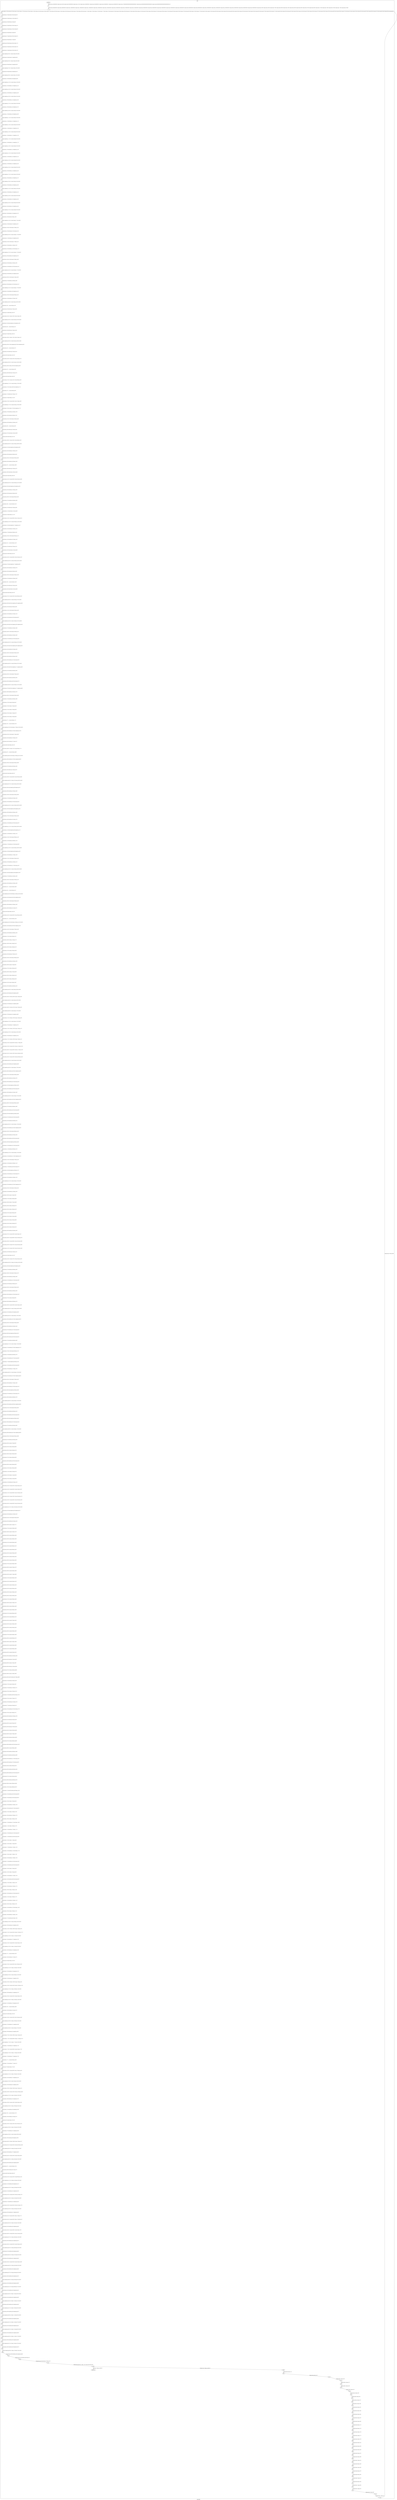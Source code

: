 digraph G {
label="Btor2XCFA";
subgraph cluster_0 {
label="main";
main_init[];
l1[];
l3[];
l4[];
l5[];
l6[];
l7[];
l8[];
l9[];
l10[];
l11[];
l12[];
l13[];
l14[];
l15[];
l16[];
l17[];
l18[];
l19[];
l20[];
l21[];
l22[];
l23[];
l24[];
l25[];
l26[];
l27[];
l28[];
l29[];
l30[];
l31[];
l32[];
l33[];
l34[];
l35[];
l36[];
l37[];
l38[];
l39[];
l40[];
l41[];
l42[];
l43[];
l44[];
l45[];
l46[];
l47[];
l48[];
l49[];
l50[];
l51[];
l52[];
l53[];
l54[];
l55[];
l56[];
l57[];
l58[];
l59[];
l60[];
l61[];
l62[];
l63[];
l64[];
l65[];
l66[];
l67[];
l68[];
l69[];
l70[];
l71[];
l72[];
l73[];
l74[];
l75[];
l76[];
l77[];
l78[];
l79[];
l80[];
l81[];
l82[];
l83[];
l84[];
l85[];
l86[];
l87[];
l88[];
l89[];
l90[];
l91[];
l92[];
l93[];
l94[];
l95[];
l96[];
l97[];
l98[];
l99[];
l100[];
l101[];
l102[];
l103[];
l104[];
l105[];
l106[];
l107[];
l108[];
l109[];
l110[];
l111[];
l112[];
l113[];
l114[];
l115[];
l116[];
l117[];
l118[];
l119[];
l120[];
l121[];
l122[];
l123[];
l124[];
l125[];
l126[];
l127[];
l128[];
l129[];
l130[];
l131[];
l132[];
l133[];
l134[];
l135[];
l136[];
l137[];
l138[];
l139[];
l140[];
l141[];
l142[];
l143[];
l144[];
l145[];
l146[];
l147[];
l148[];
l149[];
l150[];
l151[];
l152[];
l153[];
l154[];
l155[];
l156[];
l157[];
l158[];
l159[];
l160[];
l161[];
l162[];
l163[];
l164[];
l165[];
l166[];
l167[];
l168[];
l169[];
l170[];
l171[];
l172[];
l173[];
l174[];
l175[];
l176[];
l177[];
l178[];
l179[];
l180[];
l181[];
l182[];
l183[];
l184[];
l185[];
l186[];
l187[];
l188[];
l189[];
l190[];
l191[];
l192[];
l193[];
l194[];
l195[];
l196[];
l197[];
l198[];
l199[];
l200[];
l201[];
l202[];
l203[];
l204[];
l205[];
l206[];
l207[];
l208[];
l209[];
l210[];
l211[];
l212[];
l213[];
l214[];
l215[];
l216[];
l217[];
l218[];
l219[];
l220[];
l221[];
l222[];
l223[];
l224[];
l225[];
l226[];
l227[];
l228[];
l229[];
l230[];
l231[];
l232[];
l233[];
l234[];
l235[];
l236[];
l237[];
l238[];
l239[];
l240[];
l241[];
l242[];
l243[];
l244[];
l245[];
l246[];
l247[];
l248[];
l249[];
l250[];
l251[];
l252[];
l253[];
l254[];
l255[];
l256[];
l257[];
l258[];
l259[];
l260[];
l261[];
l262[];
l263[];
l264[];
l265[];
l266[];
l267[];
l268[];
l269[];
l270[];
l271[];
l272[];
l273[];
l274[];
l275[];
l276[];
l277[];
l278[];
l279[];
l280[];
l281[];
l282[];
l283[];
l284[];
l285[];
l286[];
l287[];
l288[];
l289[];
l290[];
l291[];
l292[];
l293[];
l294[];
l295[];
l296[];
l297[];
l298[];
l299[];
l300[];
l301[];
l302[];
l303[];
l304[];
l305[];
l306[];
l307[];
l308[];
l309[];
l310[];
l311[];
l312[];
l313[];
l314[];
l315[];
l316[];
l317[];
l318[];
l319[];
l320[];
l321[];
l322[];
l323[];
l324[];
l325[];
l326[];
l327[];
l328[];
l329[];
l330[];
l331[];
l332[];
l333[];
l334[];
l335[];
l336[];
l337[];
l338[];
l339[];
l340[];
l341[];
l342[];
l343[];
l344[];
l345[];
l346[];
l347[];
l348[];
l349[];
l350[];
l351[];
l352[];
l353[];
l354[];
l355[];
l356[];
l357[];
l358[];
l359[];
l360[];
l361[];
l362[];
l363[];
l364[];
l365[];
l366[];
l367[];
l368[];
l369[];
l370[];
l371[];
l372[];
l373[];
l374[];
l375[];
l376[];
l377[];
l378[];
l379[];
l380[];
l381[];
l382[];
l383[];
l384[];
l385[];
l386[];
l387[];
l388[];
l389[];
l390[];
l391[];
l392[];
l393[];
l394[];
l395[];
l396[];
l397[];
l398[];
l399[];
l400[];
l401[];
l402[];
l403[];
l404[];
l405[];
l406[];
l407[];
l408[];
l409[];
l410[];
l411[];
l412[];
l413[];
l414[];
l415[];
l416[];
l417[];
l418[];
l419[];
l420[];
l421[];
l422[];
l423[];
l424[];
l425[];
l426[];
l427[];
l428[];
l429[];
l430[];
l431[];
l432[];
l433[];
l434[];
l435[];
l436[];
l437[];
l438[];
l439[];
l440[];
l441[];
l442[];
l443[];
l444[];
l445[];
l446[];
l447[];
l448[];
l449[];
l450[];
l451[];
l452[];
l453[];
l454[];
l455[];
l456[];
l457[];
l458[];
l459[];
l460[];
l461[];
l462[];
l463[];
l464[];
l465[];
l466[];
l467[];
l468[];
l469[];
l470[];
l471[];
l472[];
l473[];
l474[];
l475[];
l476[];
l477[];
l478[];
l479[];
l480[];
l481[];
l482[];
l483[];
l484[];
l485[];
l486[];
l487[];
l488[];
l489[];
l490[];
l491[];
l492[];
l493[];
l494[];
l495[];
l496[];
l497[];
l498[];
l499[];
l500[];
l501[];
l502[];
l503[];
l504[];
l505[];
l506[];
l507[];
l508[];
l509[];
l510[];
l511[];
l512[];
l513[];
l514[];
l515[];
l516[];
l517[];
l518[];
l519[];
l520[];
l521[];
l522[];
l523[];
l524[];
l525[];
l526[];
l527[];
l528[];
l529[];
l530[];
l531[];
l532[];
l533[];
l534[];
l535[];
l536[];
l537[];
l538[];
l539[];
l540[];
l541[];
l542[];
l543[];
l544[];
l545[];
l546[];
l547[];
l548[];
l549[];
l550[];
l551[];
l552[];
l553[];
l554[];
l555[];
l556[];
l557[];
l558[];
l559[];
l560[];
l561[];
l562[];
l563[];
l564[];
l565[];
l566[];
l567[];
l568[];
l569[];
l570[];
l571[];
l572[];
l573[];
l574[];
l575[];
l576[];
l577[];
l578[];
l579[];
l580[];
l581[];
l582[];
l583[];
l584[];
l585[];
l586[];
l587[];
l588[];
l589[];
l590[];
l591[];
l592[];
l593[];
l594[];
l595[];
l596[];
l597[];
l598[];
l599[];
l600[];
l601[];
l602[];
l603[];
l604[];
l605[];
l606[];
l607[];
l608[];
l609[];
l610[];
l611[];
l612[];
l613[];
l614[];
l615[];
l616[];
l617[];
l618[];
l619[];
l620[];
l621[];
l622[];
l623[];
l624[];
l625[];
l626[];
l627[];
l628[];
l629[];
l630[];
l631[];
l632[];
l633[];
l634[];
l635[];
l636[];
l637[];
l638[];
l639[];
l640[];
l641[];
l642[];
l643[];
l644[];
l645[];
l646[];
l647[];
l648[];
l649[];
l650[];
l651[];
l652[];
l653[];
l654[];
l655[];
l656[];
l657[];
l658[];
l659[];
l660[];
l661[];
l662[];
l663[];
l664[];
l665[];
l666[];
l667[];
l668[];
main_error[];
l669[];
l670[];
l671[];
l672[];
l673[];
l674[];
l675[];
l676[];
l677[];
l678[];
l679[];
l680[];
l681[];
l682[];
l683[];
l684[];
l685[];
l686[];
l687[];
l688[];
l689[];
l690[];
l691[];
l692[];
l693[];
l694[];
l695[];
l696[];
l697[];
l698[];
l699[];
l700[];
l701[];
l702[];
l703[];
l704[];
l705[];
main_init -> l1 [label="[(assign const_5 #b00000000),(assign const_52 #b0),(assign const_92 #b00000000),(assign const_211 #b1),(assign const_219 #b00000001),(assign const_226 #b00000010),(assign const_233 #b00000011),(assign const_240 #b00000100),(assign const_247 #b00000000000000000000000000000001),(assign const_248 #b000000000000000000000000),(assign const_286 #b00000000000000000000000000000101)] "];
l3 -> l4 [label="[(havoc input_141),(havoc input_143),(havoc input_145),(havoc input_147),(havoc input_149),(havoc input_151),(havoc input_153),(havoc input_155),(havoc input_157),(havoc input_159),(havoc input_161),(havoc input_163),(havoc input_165),(havoc input_167),(havoc input_169),(havoc input_171),(havoc input_173),(havoc input_175),(havoc input_177),(havoc input_179),(havoc input_181),(havoc input_183),(havoc input_185),(havoc input_187),(havoc input_189),(havoc input_191),(havoc input_193),(havoc input_195),(havoc input_197),(havoc input_199),(havoc input_201),(havoc input_203),(havoc input_205),(havoc input_207),(havoc input_209),(havoc input_213),(havoc input_217),(havoc input_224),(havoc input_231),(havoc input_238),(havoc input_245),(havoc input_283),(havoc input_296),(havoc input_308),(havoc input_320),(havoc input_332),(havoc input_343),(havoc input_350),(havoc input_357),(havoc input_364),(havoc input_371),(havoc input_383),(havoc input_392),(havoc input_402),(havoc input_409),(havoc input_416),(havoc input_423),(havoc input_430),(havoc input_437),(havoc input_446),(havoc input_455),(havoc input_489),(havoc input_498),(havoc input_507),(havoc input_516),(havoc input_525),(havoc input_550),(havoc input_555),(havoc input_566),(havoc input_575),(havoc input_584),(havoc input_593),(havoc input_602)] "];
l4 -> l5 [label="[(assign binary_81 (bvand state_53 (bvnot state_55)))] "];
l5 -> l6 [label="[(assign binary_82 (bvand binary_81 (bvnot state_57)))] "];
l6 -> l7 [label="[(assign binary_83 (bvand binary_82 state_59))] "];
l7 -> l8 [label="[(assign binary_84 (bvand binary_83 (bvnot state_61)))] "];
l8 -> l9 [label="[(assign binary_85 (bvand binary_84 (bvnot state_63)))] "];
l9 -> l10 [label="[(assign binary_86 (bvand binary_85 state_65))] "];
l10 -> l11 [label="[(assign binary_87 (bvand binary_86 (bvnot state_67)))] "];
l11 -> l12 [label="[(assign binary_88 (bvand binary_87 state_69))] "];
l12 -> l13 [label="[(assign binary_89 (bvand binary_88 (bvnot state_71)))] "];
l13 -> l14 [label="[(assign binary_90 (bvand binary_89 (bvnot state_73)))] "];
l14 -> l15 [label="[(assign binary_91 (bvand binary_90 (bvnot state_75)))] "];
l15 -> l16 [label="[(assign comparison_93 (ite (= const_92 state_6) #b1 #b0))] "];
l16 -> l17 [label="[(assign binary_94 (bvand binary_91 comparison_93))] "];
l17 -> l18 [label="[(assign comparison_95 (ite (= const_92 state_8) #b1 #b0))] "];
l18 -> l19 [label="[(assign binary_96 (bvand binary_94 comparison_95))] "];
l19 -> l20 [label="[(assign comparison_97 (ite (= const_92 state_10) #b1 #b0))] "];
l20 -> l21 [label="[(assign binary_98 (bvand binary_96 comparison_97))] "];
l21 -> l22 [label="[(assign comparison_99 (ite (= const_92 state_12) #b1 #b0))] "];
l22 -> l23 [label="[(assign binary_100 (bvand binary_98 comparison_99))] "];
l23 -> l24 [label="[(assign comparison_101 (ite (= const_92 state_14) #b1 #b0))] "];
l24 -> l25 [label="[(assign binary_102 (bvand binary_100 comparison_101))] "];
l25 -> l26 [label="[(assign comparison_103 (ite (= const_92 state_16) #b1 #b0))] "];
l26 -> l27 [label="[(assign binary_104 (bvand binary_102 comparison_103))] "];
l27 -> l28 [label="[(assign comparison_105 (ite (= const_92 state_18) #b1 #b0))] "];
l28 -> l29 [label="[(assign binary_106 (bvand binary_104 comparison_105))] "];
l29 -> l30 [label="[(assign comparison_107 (ite (= const_92 state_20) #b1 #b0))] "];
l30 -> l31 [label="[(assign binary_108 (bvand binary_106 comparison_107))] "];
l31 -> l32 [label="[(assign comparison_109 (ite (= const_92 state_22) #b1 #b0))] "];
l32 -> l33 [label="[(assign binary_110 (bvand binary_108 comparison_109))] "];
l33 -> l34 [label="[(assign comparison_111 (ite (= const_92 state_24) #b1 #b0))] "];
l34 -> l35 [label="[(assign binary_112 (bvand binary_110 comparison_111))] "];
l35 -> l36 [label="[(assign comparison_113 (ite (= const_92 state_26) #b1 #b0))] "];
l36 -> l37 [label="[(assign binary_114 (bvand binary_112 comparison_113))] "];
l37 -> l38 [label="[(assign comparison_115 (ite (= const_92 state_28) #b1 #b0))] "];
l38 -> l39 [label="[(assign binary_116 (bvand binary_114 comparison_115))] "];
l39 -> l40 [label="[(assign comparison_117 (ite (= const_92 state_30) #b1 #b0))] "];
l40 -> l41 [label="[(assign binary_118 (bvand binary_116 comparison_117))] "];
l41 -> l42 [label="[(assign comparison_119 (ite (= const_92 state_32) #b1 #b0))] "];
l42 -> l43 [label="[(assign binary_120 (bvand binary_118 comparison_119))] "];
l43 -> l44 [label="[(assign comparison_121 (ite (= const_92 state_34) #b1 #b0))] "];
l44 -> l45 [label="[(assign binary_122 (bvand binary_120 comparison_121))] "];
l45 -> l46 [label="[(assign comparison_123 (ite (= const_92 state_36) #b1 #b0))] "];
l46 -> l47 [label="[(assign binary_124 (bvand binary_122 comparison_123))] "];
l47 -> l48 [label="[(assign comparison_125 (ite (= const_92 state_38) #b1 #b0))] "];
l48 -> l49 [label="[(assign binary_126 (bvand binary_124 comparison_125))] "];
l49 -> l50 [label="[(assign comparison_127 (ite (= const_92 state_40) #b1 #b0))] "];
l50 -> l51 [label="[(assign binary_128 (bvand binary_126 comparison_127))] "];
l51 -> l52 [label="[(assign comparison_129 (ite (= const_92 state_42) #b1 #b0))] "];
l52 -> l53 [label="[(assign binary_130 (bvand binary_128 comparison_129))] "];
l53 -> l54 [label="[(assign comparison_131 (ite (= const_92 state_44) #b1 #b0))] "];
l54 -> l55 [label="[(assign binary_132 (bvand binary_130 comparison_131))] "];
l55 -> l56 [label="[(assign comparison_133 (ite (= const_92 state_46) #b1 #b0))] "];
l56 -> l57 [label="[(assign binary_134 (bvand binary_132 comparison_133))] "];
l57 -> l58 [label="[(assign comparison_135 (ite (= const_92 state_48) #b1 #b0))] "];
l58 -> l59 [label="[(assign binary_136 (bvand binary_134 comparison_135))] "];
l59 -> l60 [label="[(assign comparison_137 (ite (= const_92 state_50) #b1 #b0))] "];
l60 -> l61 [label="[(assign binary_138 (bvand binary_136 comparison_137))] "];
l61 -> l62 [label="[(assign binary_139 (bvand state_79 binary_138))] "];
l62 -> l63 [label="[(assign comparison_214 (ite (= const_92 input_177) #b1 #b0))] "];
l63 -> l64 [label="[(assign binary_215 (bvand input_201 comparison_214))] "];
l64 -> l65 [label="[(assign binary_216 (bvor (bvnot input_213) binary_215))] "];
l65 -> l66 [label="[(assign binary_218 (bvand input_201 (bvnot input_213)))] "];
l66 -> l67 [label="[(assign comparison_220 (ite (= const_219 input_177) #b1 #b0))] "];
l67 -> l68 [label="[(assign binary_221 (bvand binary_218 comparison_220))] "];
l68 -> l69 [label="[(assign binary_222 (bvor (bvnot input_217) binary_221))] "];
l69 -> l70 [label="[(assign binary_223 (bvand binary_216 binary_222))] "];
l70 -> l71 [label="[(assign binary_225 (bvand binary_218 (bvnot input_217)))] "];
l71 -> l72 [label="[(assign comparison_227 (ite (= const_226 input_177) #b1 #b0))] "];
l72 -> l73 [label="[(assign binary_228 (bvand binary_225 comparison_227))] "];
l73 -> l74 [label="[(assign binary_229 (bvor (bvnot input_224) binary_228))] "];
l74 -> l75 [label="[(assign binary_230 (bvand binary_223 binary_229))] "];
l75 -> l76 [label="[(assign binary_232 (bvand binary_225 (bvnot input_224)))] "];
l76 -> l77 [label="[(assign comparison_234 (ite (= const_233 input_177) #b1 #b0))] "];
l77 -> l78 [label="[(assign binary_235 (bvand binary_232 comparison_234))] "];
l78 -> l79 [label="[(assign binary_236 (bvor (bvnot input_231) binary_235))] "];
l79 -> l80 [label="[(assign binary_237 (bvand binary_230 binary_236))] "];
l80 -> l81 [label="[(assign binary_239 (bvand binary_232 (bvnot input_231)))] "];
l81 -> l82 [label="[(assign comparison_241 (ite (= const_240 input_177) #b1 #b0))] "];
l82 -> l83 [label="[(assign binary_242 (bvand binary_239 comparison_241))] "];
l83 -> l84 [label="[(assign binary_243 (bvor (bvnot input_238) binary_242))] "];
l84 -> l85 [label="[(assign binary_244 (bvand binary_237 binary_243))] "];
l85 -> l86 [label="[(assign comparison_246 (ite (= const_92 input_183) #b1 #b0))] "];
l86 -> l87 [label="[(assign binary_249 (++ const_248 input_145))] "];
l87 -> l88 [label="[(assign binary_250 (bvadd const_247 binary_249))] "];
l88 -> l89 [label="[(assign slice_251 (extract binary_250 0 8))] "];
l89 -> l90 [label="[(assign ternary_252 (ite (= input_213 #b1) slice_251 input_145))] "];
l90 -> l91 [label="[(assign comparison_253 (ite (= const_92 ternary_252) #b1 #b0))] "];
l91 -> l92 [label="[(assign binary_254 (bvand comparison_246 comparison_253))] "];
l92 -> l93 [label="[(assign binary_255 (++ const_248 input_151))] "];
l93 -> l94 [label="[(assign binary_256 (bvadd const_247 binary_255))] "];
l94 -> l95 [label="[(assign slice_257 (extract binary_256 0 8))] "];
l95 -> l96 [label="[(assign ternary_258 (ite (= input_217 #b1) slice_257 input_151))] "];
l96 -> l97 [label="[(assign comparison_259 (ite (= const_92 ternary_258) #b1 #b0))] "];
l97 -> l98 [label="[(assign binary_260 (bvor (bvnot comparison_253) (bvnot comparison_259)))] "];
l98 -> l99 [label="[(assign binary_261 (++ const_248 input_157))] "];
l99 -> l100 [label="[(assign binary_262 (bvadd const_247 binary_261))] "];
l100 -> l101 [label="[(assign slice_263 (extract binary_262 0 8))] "];
l101 -> l102 [label="[(assign ternary_264 (ite (= input_224 #b1) slice_263 input_157))] "];
l102 -> l103 [label="[(assign comparison_265 (ite (= const_92 ternary_264) #b1 #b0))] "];
l103 -> l104 [label="[(assign binary_266 (bvor binary_260 (bvnot comparison_265)))] "];
l104 -> l105 [label="[(assign binary_267 (++ const_248 input_163))] "];
l105 -> l106 [label="[(assign binary_268 (bvadd const_247 binary_267))] "];
l106 -> l107 [label="[(assign slice_269 (extract binary_268 0 8))] "];
l107 -> l108 [label="[(assign ternary_270 (ite (= input_231 #b1) slice_269 input_163))] "];
l108 -> l109 [label="[(assign comparison_271 (ite (= const_92 ternary_270) #b1 #b0))] "];
l109 -> l110 [label="[(assign binary_272 (bvor binary_266 (bvnot comparison_271)))] "];
l110 -> l111 [label="[(assign binary_273 (++ const_248 input_169))] "];
l111 -> l112 [label="[(assign binary_274 (bvadd const_247 binary_273))] "];
l112 -> l113 [label="[(assign slice_275 (extract binary_274 0 8))] "];
l113 -> l114 [label="[(assign ternary_276 (ite (= input_238 #b1) slice_275 input_169))] "];
l114 -> l115 [label="[(assign comparison_277 (ite (= const_92 ternary_276) #b1 #b0))] "];
l115 -> l116 [label="[(assign binary_278 (bvor binary_272 (bvnot comparison_277)))] "];
l116 -> l117 [label="[(assign binary_279 (bvand binary_254 binary_278))] "];
l117 -> l118 [label="[(assign binary_280 (bvand input_203 binary_279))] "];
l118 -> l119 [label="[(assign binary_281 (bvor (bvnot input_245) binary_280))] "];
l119 -> l120 [label="[(assign binary_282 (bvand binary_244 binary_281))] "];
l120 -> l121 [label="[(assign binary_284 (++ const_248 input_183))] "];
l121 -> l122 [label="[(assign binary_285 (bvadd const_247 binary_284))] "];
l122 -> l123 [label="[(assign binary_287 (bvsrem binary_285 const_286))] "];
l123 -> l124 [label="[(assign slice_288 (extract binary_287 0 8))] "];
l124 -> l125 [label="[(assign ternary_289 (ite (= input_245 #b1) slice_288 input_183))] "];
l125 -> l126 [label="[(assign comparison_290 (ite (= const_219 ternary_289) #b1 #b0))] "];
l126 -> l127 [label="[(assign binary_291 (bvand comparison_259 comparison_290))] "];
l127 -> l128 [label="[(assign binary_292 (bvand binary_278 binary_291))] "];
l128 -> l129 [label="[(assign binary_293 (bvand input_203 binary_292))] "];
l129 -> l130 [label="[(assign binary_294 (bvor (bvnot input_283) binary_293))] "];
l130 -> l131 [label="[(assign binary_295 (bvand binary_282 binary_294))] "];
l131 -> l132 [label="[(assign binary_297 (++ const_248 ternary_289))] "];
l132 -> l133 [label="[(assign binary_298 (bvadd const_247 binary_297))] "];
l133 -> l134 [label="[(assign binary_299 (bvsrem binary_298 const_286))] "];
l134 -> l135 [label="[(assign slice_300 (extract binary_299 0 8))] "];
l135 -> l136 [label="[(assign ternary_301 (ite (= input_283 #b1) slice_300 ternary_289))] "];
l136 -> l137 [label="[(assign comparison_302 (ite (= const_226 ternary_301) #b1 #b0))] "];
l137 -> l138 [label="[(assign binary_303 (bvand comparison_265 comparison_302))] "];
l138 -> l139 [label="[(assign binary_304 (bvand binary_278 binary_303))] "];
l139 -> l140 [label="[(assign binary_305 (bvand input_203 binary_304))] "];
l140 -> l141 [label="[(assign binary_306 (bvor (bvnot input_296) binary_305))] "];
l141 -> l142 [label="[(assign binary_307 (bvand binary_295 binary_306))] "];
l142 -> l143 [label="[(assign binary_309 (++ const_248 ternary_301))] "];
l143 -> l144 [label="[(assign binary_310 (bvadd const_247 binary_309))] "];
l144 -> l145 [label="[(assign binary_311 (bvsrem binary_310 const_286))] "];
l145 -> l146 [label="[(assign slice_312 (extract binary_311 0 8))] "];
l146 -> l147 [label="[(assign ternary_313 (ite (= input_296 #b1) slice_312 ternary_301))] "];
l147 -> l148 [label="[(assign comparison_314 (ite (= const_233 ternary_313) #b1 #b0))] "];
l148 -> l149 [label="[(assign binary_315 (bvand comparison_271 comparison_314))] "];
l149 -> l150 [label="[(assign binary_316 (bvand binary_278 binary_315))] "];
l150 -> l151 [label="[(assign binary_317 (bvand input_203 binary_316))] "];
l151 -> l152 [label="[(assign binary_318 (bvor (bvnot input_308) binary_317))] "];
l152 -> l153 [label="[(assign binary_319 (bvand binary_307 binary_318))] "];
l153 -> l154 [label="[(assign binary_321 (++ const_248 ternary_313))] "];
l154 -> l155 [label="[(assign binary_322 (bvadd const_247 binary_321))] "];
l155 -> l156 [label="[(assign binary_323 (bvsrem binary_322 const_286))] "];
l156 -> l157 [label="[(assign slice_324 (extract binary_323 0 8))] "];
l157 -> l158 [label="[(assign ternary_325 (ite (= input_308 #b1) slice_324 ternary_313))] "];
l158 -> l159 [label="[(assign comparison_326 (ite (= const_240 ternary_325) #b1 #b0))] "];
l159 -> l160 [label="[(assign binary_327 (bvand comparison_277 comparison_326))] "];
l160 -> l161 [label="[(assign binary_328 (bvand binary_278 binary_327))] "];
l161 -> l162 [label="[(assign binary_329 (bvand input_203 binary_328))] "];
l162 -> l163 [label="[(assign binary_330 (bvor (bvnot input_320) binary_329))] "];
l163 -> l164 [label="[(assign binary_331 (bvand binary_319 binary_330))] "];
l164 -> l165 [label="[(assign binary_333 (++ const_248 ternary_325))] "];
l165 -> l166 [label="[(assign binary_334 (bvadd const_247 binary_333))] "];
l166 -> l167 [label="[(assign binary_335 (bvsrem binary_334 const_286))] "];
l167 -> l168 [label="[(assign slice_336 (extract binary_335 0 8))] "];
l168 -> l169 [label="[(assign ternary_337 (ite (= input_320 #b1) slice_336 ternary_325))] "];
l169 -> l170 [label="[(assign comparison_338 (ite (= const_92 ternary_337) #b1 #b0))] "];
l170 -> l171 [label="[(assign binary_339 (bvand (bvnot comparison_253) comparison_338))] "];
l171 -> l172 [label="[(assign binary_340 (bvand input_203 binary_339))] "];
l172 -> l173 [label="[(assign binary_341 (bvor (bvnot input_332) binary_340))] "];
l173 -> l174 [label="[(assign binary_342 (bvand binary_331 binary_341))] "];
l174 -> l175 [label="[(assign binary_344 (bvand input_203 (bvnot input_332)))] "];
l175 -> l176 [label="[(assign comparison_345 (ite (= const_219 ternary_337) #b1 #b0))] "];
l176 -> l177 [label="[(assign binary_346 (bvand (bvnot comparison_259) comparison_345))] "];
l177 -> l178 [label="[(assign binary_347 (bvand binary_344 binary_346))] "];
l178 -> l179 [label="[(assign binary_348 (bvor (bvnot input_343) binary_347))] "];
l179 -> l180 [label="[(assign binary_349 (bvand binary_342 binary_348))] "];
l180 -> l181 [label="[(assign binary_351 (bvand binary_344 (bvnot input_343)))] "];
l181 -> l182 [label="[(assign comparison_352 (ite (= const_226 ternary_337) #b1 #b0))] "];
l182 -> l183 [label="[(assign binary_353 (bvand (bvnot comparison_265) comparison_352))] "];
l183 -> l184 [label="[(assign binary_354 (bvand binary_351 binary_353))] "];
l184 -> l185 [label="[(assign binary_355 (bvor (bvnot input_350) binary_354))] "];
l185 -> l186 [label="[(assign binary_356 (bvand binary_349 binary_355))] "];
l186 -> l187 [label="[(assign binary_358 (bvand binary_351 (bvnot input_350)))] "];
l187 -> l188 [label="[(assign comparison_359 (ite (= const_233 ternary_337) #b1 #b0))] "];
l188 -> l189 [label="[(assign binary_360 (bvand (bvnot comparison_271) comparison_359))] "];
l189 -> l190 [label="[(assign binary_361 (bvand binary_358 binary_360))] "];
l190 -> l191 [label="[(assign binary_362 (bvor (bvnot input_357) binary_361))] "];
l191 -> l192 [label="[(assign binary_363 (bvand binary_356 binary_362))] "];
l192 -> l193 [label="[(assign binary_365 (bvand binary_358 (bvnot input_357)))] "];
l193 -> l194 [label="[(assign comparison_366 (ite (= const_240 ternary_337) #b1 #b0))] "];
l194 -> l195 [label="[(assign binary_367 (bvand (bvnot comparison_277) comparison_366))] "];
l195 -> l196 [label="[(assign binary_368 (bvand binary_365 binary_367))] "];
l196 -> l197 [label="[(assign binary_369 (bvor (bvnot input_364) binary_368))] "];
l197 -> l198 [label="[(assign binary_370 (bvand binary_363 binary_369))] "];
l198 -> l199 [label="[(assign binary_372 (bvor input_205 input_332))] "];
l199 -> l200 [label="[(assign binary_373 (bvor binary_372 input_343))] "];
l200 -> l201 [label="[(assign binary_374 (bvor binary_373 input_350))] "];
l201 -> l202 [label="[(assign binary_375 (bvor binary_374 input_357))] "];
l202 -> l203 [label="[(assign binary_376 (bvor binary_375 input_364))] "];
l203 -> l204 [label="[(assign binary_377 (++ const_248 input_171))] "];
l204 -> l205 [label="[(assign binary_378 (++ const_248 ternary_337))] "];
l205 -> l206 [label="[(assign comparison_379 (ite (bvule binary_377 binary_378) #b1 #b0))] "];
l206 -> l207 [label="[(assign binary_380 (bvand binary_376 (bvnot comparison_379)))] "];
l207 -> l208 [label="[(assign binary_381 (bvor (bvnot input_371) binary_380))] "];
l208 -> l209 [label="[(assign binary_382 (bvand binary_370 binary_381))] "];
l209 -> l210 [label="[(assign binary_384 (bvsub binary_377 const_247))] "];
l210 -> l211 [label="[(assign slice_385 (extract binary_384 0 8))] "];
l211 -> l212 [label="[(assign ternary_386 (ite (= input_371 #b1) slice_385 input_171))] "];
l212 -> l213 [label="[(assign binary_387 (++ const_248 ternary_386))] "];
l213 -> l214 [label="[(assign comparison_388 (ite (bvule binary_378 binary_387) #b1 #b0))] "];
l214 -> l215 [label="[(assign binary_389 (bvand binary_376 (bvnot comparison_388)))] "];
l215 -> l216 [label="[(assign binary_390 (bvor (bvnot input_383) binary_389))] "];
l216 -> l217 [label="[(assign binary_391 (bvand binary_382 binary_390))] "];
l217 -> l218 [label="[(assign binary_393 (bvadd const_247 binary_387))] "];
l218 -> l219 [label="[(assign slice_394 (extract binary_393 0 8))] "];
l219 -> l220 [label="[(assign ternary_395 (ite (= input_383 #b1) slice_394 ternary_386))] "];
l220 -> l221 [label="[(assign comparison_396 (ite (= ternary_337 ternary_395) #b1 #b0))] "];
l221 -> l222 [label="[(assign comparison_397 (ite (= const_92 ternary_395) #b1 #b0))] "];
l222 -> l223 [label="[(assign binary_398 (bvand comparison_396 comparison_397))] "];
l223 -> l224 [label="[(assign binary_399 (bvand binary_376 binary_398))] "];
l224 -> l225 [label="[(assign binary_400 (bvor (bvnot input_392) binary_399))] "];
l225 -> l226 [label="[(assign binary_401 (bvand binary_391 binary_400))] "];
l226 -> l227 [label="[(assign binary_403 (bvand binary_376 (bvnot input_392)))] "];
l227 -> l228 [label="[(assign comparison_404 (ite (= const_219 ternary_395) #b1 #b0))] "];
l228 -> l229 [label="[(assign binary_405 (bvand comparison_396 comparison_404))] "];
l229 -> l230 [label="[(assign binary_406 (bvand binary_403 binary_405))] "];
l230 -> l231 [label="[(assign binary_407 (bvor (bvnot input_402) binary_406))] "];
l231 -> l232 [label="[(assign binary_408 (bvand binary_401 binary_407))] "];
l232 -> l233 [label="[(assign binary_410 (bvand binary_403 (bvnot input_402)))] "];
l233 -> l234 [label="[(assign comparison_411 (ite (= const_226 ternary_395) #b1 #b0))] "];
l234 -> l235 [label="[(assign binary_412 (bvand comparison_396 comparison_411))] "];
l235 -> l236 [label="[(assign binary_413 (bvand binary_410 binary_412))] "];
l236 -> l237 [label="[(assign binary_414 (bvor (bvnot input_409) binary_413))] "];
l237 -> l238 [label="[(assign binary_415 (bvand binary_408 binary_414))] "];
l238 -> l239 [label="[(assign binary_417 (bvand binary_410 (bvnot input_409)))] "];
l239 -> l240 [label="[(assign comparison_418 (ite (= const_233 ternary_395) #b1 #b0))] "];
l240 -> l241 [label="[(assign binary_419 (bvand comparison_396 comparison_418))] "];
l241 -> l242 [label="[(assign binary_420 (bvand binary_417 binary_419))] "];
l242 -> l243 [label="[(assign binary_421 (bvor (bvnot input_416) binary_420))] "];
l243 -> l244 [label="[(assign binary_422 (bvand binary_415 binary_421))] "];
l244 -> l245 [label="[(assign binary_424 (bvand binary_417 (bvnot input_416)))] "];
l245 -> l246 [label="[(assign comparison_425 (ite (= const_240 ternary_395) #b1 #b0))] "];
l246 -> l247 [label="[(assign binary_426 (bvand comparison_396 comparison_425))] "];
l247 -> l248 [label="[(assign binary_427 (bvand binary_424 binary_426))] "];
l248 -> l249 [label="[(assign binary_428 (bvor (bvnot input_423) binary_427))] "];
l249 -> l250 [label="[(assign binary_429 (bvand binary_422 binary_428))] "];
l250 -> l251 [label="[(assign binary_431 (++ const_248 ternary_395))] "];
l251 -> l252 [label="[(assign binary_432 (++ const_248 input_181))] "];
l252 -> l253 [label="[(assign comparison_433 (ite (bvule binary_431 binary_432) #b1 #b0))] "];
l253 -> l254 [label="[(assign binary_434 (bvand input_209 (bvnot comparison_433)))] "];
l254 -> l255 [label="[(assign binary_435 (bvor (bvnot input_430) binary_434))] "];
l255 -> l256 [label="[(assign binary_436 (bvand binary_429 binary_435))] "];
l256 -> l257 [label="[(assign binary_438 (bvsub binary_431 const_247))] "];
l257 -> l258 [label="[(assign slice_439 (extract binary_438 0 8))] "];
l258 -> l259 [label="[(assign ternary_440 (ite (= input_430 #b1) slice_439 ternary_395))] "];
l259 -> l260 [label="[(assign binary_441 (++ const_248 ternary_440))] "];
l260 -> l261 [label="[(assign comparison_442 (ite (bvule binary_432 binary_441) #b1 #b0))] "];
l261 -> l262 [label="[(assign binary_443 (bvand input_209 (bvnot comparison_442)))] "];
l262 -> l263 [label="[(assign binary_444 (bvor (bvnot input_437) binary_443))] "];
l263 -> l264 [label="[(assign binary_445 (bvand binary_436 binary_444))] "];
l264 -> l265 [label="[(assign binary_447 (bvor input_199 input_213))] "];
l265 -> l266 [label="[(assign binary_448 (bvor binary_447 input_217))] "];
l266 -> l267 [label="[(assign binary_449 (bvor binary_448 input_224))] "];
l267 -> l268 [label="[(assign binary_450 (bvor binary_449 input_231))] "];
l268 -> l269 [label="[(assign binary_451 (bvor binary_450 input_238))] "];
l269 -> l270 [label="[(assign binary_452 (bvand input_187 binary_451))] "];
l270 -> l271 [label="[(assign binary_453 (bvor (bvnot input_446) binary_452))] "];
l271 -> l272 [label="[(assign binary_454 (bvand binary_445 binary_453))] "];
l272 -> l273 [label="[(assign binary_456 (bvor input_207 input_392))] "];
l273 -> l274 [label="[(assign binary_457 (bvor binary_456 input_402))] "];
l274 -> l275 [label="[(assign binary_458 (bvor binary_457 input_409))] "];
l275 -> l276 [label="[(assign binary_459 (bvor binary_458 input_416))] "];
l276 -> l277 [label="[(assign binary_460 (bvor binary_459 input_423))] "];
l277 -> l278 [label="[(assign binary_461 (bvor input_189 input_446))] "];
l278 -> l279 [label="[(assign binary_462 (bvand binary_460 binary_461))] "];
l279 -> l280 [label="[(assign comparison_463 (ite (= const_92 input_169) #b1 #b0))] "];
l280 -> l281 [label="[(assign binary_464 (bvand input_238 comparison_463))] "];
l281 -> l282 [label="[(assign ternary_465 (ite (= binary_464 #b1) input_179 input_165))] "];
l282 -> l283 [label="[(assign comparison_466 (ite (= const_92 input_163) #b1 #b0))] "];
l283 -> l284 [label="[(assign binary_467 (bvand input_231 comparison_466))] "];
l284 -> l285 [label="[(assign ternary_468 (ite (= binary_467 #b1) input_179 input_159))] "];
l285 -> l286 [label="[(assign comparison_469 (ite (= const_92 input_157) #b1 #b0))] "];
l286 -> l287 [label="[(assign binary_470 (bvand input_224 comparison_469))] "];
l287 -> l288 [label="[(assign ternary_471 (ite (= binary_470 #b1) input_179 input_153))] "];
l288 -> l289 [label="[(assign comparison_472 (ite (= const_92 input_151) #b1 #b0))] "];
l289 -> l290 [label="[(assign binary_473 (bvand input_217 comparison_472))] "];
l290 -> l291 [label="[(assign ternary_474 (ite (= binary_473 #b1) input_179 input_147))] "];
l291 -> l292 [label="[(assign comparison_475 (ite (= const_92 input_145) #b1 #b0))] "];
l292 -> l293 [label="[(assign binary_476 (bvand input_213 comparison_475))] "];
l293 -> l294 [label="[(assign ternary_477 (ite (= binary_476 #b1) input_179 input_141))] "];
l294 -> l295 [label="[(assign ternary_478 (ite (= input_392 #b1) ternary_477 input_185))] "];
l295 -> l296 [label="[(assign ternary_479 (ite (= input_402 #b1) ternary_474 ternary_478))] "];
l296 -> l297 [label="[(assign ternary_480 (ite (= input_409 #b1) ternary_471 ternary_479))] "];
l297 -> l298 [label="[(assign ternary_481 (ite (= input_416 #b1) ternary_468 ternary_480))] "];
l298 -> l299 [label="[(assign ternary_482 (ite (= input_423 #b1) ternary_465 ternary_481))] "];
l299 -> l300 [label="[(assign comparison_483 (ite (= const_92 ternary_482) #b1 #b0))] "];
l300 -> l301 [label="[(assign binary_484 (bvand binary_462 comparison_483))] "];
l301 -> l302 [label="[(assign comparison_485 (ite (= const_92 input_173) #b1 #b0))] "];
l302 -> l303 [label="[(assign binary_486 (bvand binary_484 (bvnot comparison_485)))] "];
l303 -> l304 [label="[(assign binary_487 (bvor (bvnot input_455) binary_486))] "];
l304 -> l305 [label="[(assign binary_488 (bvand binary_454 binary_487))] "];
l305 -> l306 [label="[(assign binary_490 (bvand binary_461 (bvnot input_455)))] "];
l306 -> l307 [label="[(assign binary_491 (bvand comparison_483 binary_490))] "];
l307 -> l308 [label="[(assign binary_492 (bvand binary_460 (bvnot input_455)))] "];
l308 -> l309 [label="[(assign binary_493 (bvand binary_491 binary_492))] "];
l309 -> l310 [label="[(assign comparison_494 (ite (= const_219 input_173) #b1 #b0))] "];
l310 -> l311 [label="[(assign binary_495 (bvand binary_493 (bvnot comparison_494)))] "];
l311 -> l312 [label="[(assign binary_496 (bvor (bvnot input_489) binary_495))] "];
l312 -> l313 [label="[(assign binary_497 (bvand binary_488 binary_496))] "];
l313 -> l314 [label="[(assign binary_499 (bvand binary_490 (bvnot input_489)))] "];
l314 -> l315 [label="[(assign binary_500 (bvand comparison_483 binary_499))] "];
l315 -> l316 [label="[(assign binary_501 (bvand binary_492 (bvnot input_489)))] "];
l316 -> l317 [label="[(assign binary_502 (bvand binary_500 binary_501))] "];
l317 -> l318 [label="[(assign comparison_503 (ite (= const_226 input_173) #b1 #b0))] "];
l318 -> l319 [label="[(assign binary_504 (bvand binary_502 (bvnot comparison_503)))] "];
l319 -> l320 [label="[(assign binary_505 (bvor (bvnot input_498) binary_504))] "];
l320 -> l321 [label="[(assign binary_506 (bvand binary_497 binary_505))] "];
l321 -> l322 [label="[(assign binary_508 (bvand binary_499 (bvnot input_498)))] "];
l322 -> l323 [label="[(assign binary_509 (bvand comparison_483 binary_508))] "];
l323 -> l324 [label="[(assign binary_510 (bvand binary_501 (bvnot input_498)))] "];
l324 -> l325 [label="[(assign binary_511 (bvand binary_509 binary_510))] "];
l325 -> l326 [label="[(assign comparison_512 (ite (= const_233 input_173) #b1 #b0))] "];
l326 -> l327 [label="[(assign binary_513 (bvand binary_511 (bvnot comparison_512)))] "];
l327 -> l328 [label="[(assign binary_514 (bvor (bvnot input_507) binary_513))] "];
l328 -> l329 [label="[(assign binary_515 (bvand binary_506 binary_514))] "];
l329 -> l330 [label="[(assign binary_517 (bvand binary_508 (bvnot input_507)))] "];
l330 -> l331 [label="[(assign binary_518 (bvand comparison_483 binary_517))] "];
l331 -> l332 [label="[(assign binary_519 (bvand binary_510 (bvnot input_507)))] "];
l332 -> l333 [label="[(assign binary_520 (bvand binary_518 binary_519))] "];
l333 -> l334 [label="[(assign comparison_521 (ite (= const_240 input_173) #b1 #b0))] "];
l334 -> l335 [label="[(assign binary_522 (bvand binary_520 (bvnot comparison_521)))] "];
l335 -> l336 [label="[(assign binary_523 (bvor (bvnot input_516) binary_522))] "];
l336 -> l337 [label="[(assign binary_524 (bvand binary_515 binary_523))] "];
l337 -> l338 [label="[(assign binary_526 (bvor input_191 input_455))] "];
l338 -> l339 [label="[(assign binary_527 (bvor binary_526 input_489))] "];
l339 -> l340 [label="[(assign binary_528 (bvor binary_527 input_498))] "];
l340 -> l341 [label="[(assign binary_529 (bvor binary_528 input_507))] "];
l341 -> l342 [label="[(assign binary_530 (bvor binary_529 input_516))] "];
l342 -> l343 [label="[(assign binary_531 (bvor input_209 input_455))] "];
l343 -> l344 [label="[(assign binary_532 (bvor binary_531 input_489))] "];
l344 -> l345 [label="[(assign binary_533 (bvor binary_532 input_498))] "];
l345 -> l346 [label="[(assign binary_534 (bvor binary_533 input_507))] "];
l346 -> l347 [label="[(assign binary_535 (bvor binary_534 input_516))] "];
l347 -> l348 [label="[(assign binary_536 (bvand binary_530 binary_535))] "];
l348 -> l349 [label="[(assign ternary_537 (ite (= input_455 #b1) const_92 input_181))] "];
l349 -> l350 [label="[(assign ternary_538 (ite (= input_489 #b1) const_219 ternary_537))] "];
l350 -> l351 [label="[(assign ternary_539 (ite (= input_498 #b1) const_226 ternary_538))] "];
l351 -> l352 [label="[(assign ternary_540 (ite (= input_507 #b1) const_233 ternary_539))] "];
l352 -> l353 [label="[(assign ternary_541 (ite (= input_516 #b1) const_240 ternary_540))] "];
l353 -> l354 [label="[(assign binary_542 (bvadd const_247 binary_441))] "];
l354 -> l355 [label="[(assign slice_543 (extract binary_542 0 8))] "];
l355 -> l356 [label="[(assign ternary_544 (ite (= input_437 #b1) slice_543 ternary_440))] "];
l356 -> l357 [label="[(assign comparison_545 (ite (= ternary_541 ternary_544) #b1 #b0))] "];
l357 -> l358 [label="[(assign binary_546 (bvand comparison_483 comparison_545))] "];
l358 -> l359 [label="[(assign binary_547 (bvand binary_536 binary_546))] "];
l359 -> l360 [label="[(assign binary_548 (bvor (bvnot input_525) binary_547))] "];
l360 -> l361 [label="[(assign binary_549 (bvand binary_524 binary_548))] "];
l361 -> l362 [label="[(assign binary_551 (bvand binary_451 (bvnot input_446)))] "];
l362 -> l363 [label="[(assign binary_552 (bvand input_193 binary_551))] "];
l363 -> l364 [label="[(assign binary_553 (bvor (bvnot input_550) binary_552))] "];
l364 -> l365 [label="[(assign binary_554 (bvand binary_549 binary_553))] "];
l365 -> l366 [label="[(assign binary_556 (bvand binary_519 (bvnot input_516)))] "];
l366 -> l367 [label="[(assign binary_557 (bvor input_195 input_550))] "];
l367 -> l368 [label="[(assign binary_558 (bvand binary_556 binary_557))] "];
l368 -> l369 [label="[(assign ternary_559 (ite (= input_525 #b1) const_92 ternary_482))] "];
l369 -> l370 [label="[(assign comparison_560 (ite (= const_219 ternary_559) #b1 #b0))] "];
l370 -> l371 [label="[(assign binary_561 (bvand binary_558 comparison_560))] "];
l371 -> l372 [label="[(assign comparison_562 (ite (= const_92 input_175) #b1 #b0))] "];
l372 -> l373 [label="[(assign binary_563 (bvand binary_561 (bvnot comparison_562)))] "];
l373 -> l374 [label="[(assign binary_564 (bvor (bvnot input_555) binary_563))] "];
l374 -> l375 [label="[(assign binary_565 (bvand binary_554 binary_564))] "];
l375 -> l376 [label="[(assign binary_567 (bvand binary_557 (bvnot input_555)))] "];
l376 -> l377 [label="[(assign binary_568 (bvand comparison_560 binary_567))] "];
l377 -> l378 [label="[(assign binary_569 (bvand binary_556 (bvnot input_555)))] "];
l378 -> l379 [label="[(assign binary_570 (bvand binary_568 binary_569))] "];
l379 -> l380 [label="[(assign comparison_571 (ite (= const_219 input_175) #b1 #b0))] "];
l380 -> l381 [label="[(assign binary_572 (bvand binary_570 (bvnot comparison_571)))] "];
l381 -> l382 [label="[(assign binary_573 (bvor (bvnot input_566) binary_572))] "];
l382 -> l383 [label="[(assign binary_574 (bvand binary_565 binary_573))] "];
l383 -> l384 [label="[(assign binary_576 (bvand binary_567 (bvnot input_566)))] "];
l384 -> l385 [label="[(assign binary_577 (bvand comparison_560 binary_576))] "];
l385 -> l386 [label="[(assign binary_578 (bvand binary_569 (bvnot input_566)))] "];
l386 -> l387 [label="[(assign binary_579 (bvand binary_577 binary_578))] "];
l387 -> l388 [label="[(assign comparison_580 (ite (= const_226 input_175) #b1 #b0))] "];
l388 -> l389 [label="[(assign binary_581 (bvand binary_579 (bvnot comparison_580)))] "];
l389 -> l390 [label="[(assign binary_582 (bvor (bvnot input_575) binary_581))] "];
l390 -> l391 [label="[(assign binary_583 (bvand binary_574 binary_582))] "];
l391 -> l392 [label="[(assign binary_585 (bvand binary_576 (bvnot input_575)))] "];
l392 -> l393 [label="[(assign binary_586 (bvand comparison_560 binary_585))] "];
l393 -> l394 [label="[(assign binary_587 (bvand binary_578 (bvnot input_575)))] "];
l394 -> l395 [label="[(assign binary_588 (bvand binary_586 binary_587))] "];
l395 -> l396 [label="[(assign comparison_589 (ite (= const_233 input_175) #b1 #b0))] "];
l396 -> l397 [label="[(assign binary_590 (bvand binary_588 (bvnot comparison_589)))] "];
l397 -> l398 [label="[(assign binary_591 (bvor (bvnot input_584) binary_590))] "];
l398 -> l399 [label="[(assign binary_592 (bvand binary_583 binary_591))] "];
l399 -> l400 [label="[(assign binary_594 (bvand binary_585 (bvnot input_584)))] "];
l400 -> l401 [label="[(assign binary_595 (bvand comparison_560 binary_594))] "];
l401 -> l402 [label="[(assign binary_596 (bvand binary_587 (bvnot input_584)))] "];
l402 -> l403 [label="[(assign binary_597 (bvand binary_595 binary_596))] "];
l403 -> l404 [label="[(assign comparison_598 (ite (= const_240 input_175) #b1 #b0))] "];
l404 -> l405 [label="[(assign binary_599 (bvand binary_597 (bvnot comparison_598)))] "];
l405 -> l406 [label="[(assign binary_600 (bvor (bvnot input_593) binary_599))] "];
l406 -> l407 [label="[(assign binary_601 (bvand binary_592 binary_600))] "];
l407 -> l408 [label="[(assign binary_603 (bvor input_197 input_555))] "];
l408 -> l409 [label="[(assign binary_604 (bvor binary_603 input_566))] "];
l409 -> l410 [label="[(assign binary_605 (bvor binary_604 input_575))] "];
l410 -> l411 [label="[(assign binary_606 (bvor binary_605 input_584))] "];
l411 -> l412 [label="[(assign binary_607 (bvor binary_606 input_593))] "];
l412 -> l413 [label="[(assign binary_608 (bvand binary_535 (bvnot input_525)))] "];
l413 -> l414 [label="[(assign binary_609 (bvor binary_608 input_555))] "];
l414 -> l415 [label="[(assign binary_610 (bvor binary_609 input_566))] "];
l415 -> l416 [label="[(assign binary_611 (bvor binary_610 input_575))] "];
l416 -> l417 [label="[(assign binary_612 (bvor binary_611 input_584))] "];
l417 -> l418 [label="[(assign binary_613 (bvor binary_612 input_593))] "];
l418 -> l419 [label="[(assign binary_614 (bvand binary_607 binary_613))] "];
l419 -> l420 [label="[(assign ternary_615 (ite (= input_525 #b1) const_92 ternary_541))] "];
l420 -> l421 [label="[(assign ternary_616 (ite (= input_555 #b1) const_92 ternary_615))] "];
l421 -> l422 [label="[(assign ternary_617 (ite (= input_566 #b1) const_219 ternary_616))] "];
l422 -> l423 [label="[(assign ternary_618 (ite (= input_575 #b1) const_226 ternary_617))] "];
l423 -> l424 [label="[(assign ternary_619 (ite (= input_584 #b1) const_233 ternary_618))] "];
l424 -> l425 [label="[(assign ternary_620 (ite (= input_593 #b1) const_240 ternary_619))] "];
l425 -> l426 [label="[(assign comparison_621 (ite (= ternary_544 ternary_620) #b1 #b0))] "];
l426 -> l427 [label="[(assign binary_622 (bvand comparison_560 comparison_621))] "];
l427 -> l428 [label="[(assign binary_623 (bvand binary_614 binary_622))] "];
l428 -> l429 [label="[(assign binary_624 (bvor (bvnot input_602) binary_623))] "];
l429 -> l430 [label="[(assign binary_625 (bvand binary_601 binary_624))] "];
l430 -> l431 [label="[(assign binary_626 (bvor input_213 input_217))] "];
l431 -> l432 [label="[(assign binary_627 (bvor input_224 binary_626))] "];
l432 -> l433 [label="[(assign binary_628 (bvor input_231 binary_627))] "];
l433 -> l434 [label="[(assign binary_629 (bvor input_238 binary_628))] "];
l434 -> l435 [label="[(assign binary_630 (bvor input_245 binary_629))] "];
l435 -> l436 [label="[(assign binary_631 (bvor input_283 binary_630))] "];
l436 -> l437 [label="[(assign binary_632 (bvor input_296 binary_631))] "];
l437 -> l438 [label="[(assign binary_633 (bvor input_308 binary_632))] "];
l438 -> l439 [label="[(assign binary_634 (bvor input_320 binary_633))] "];
l439 -> l440 [label="[(assign binary_635 (bvor input_332 binary_634))] "];
l440 -> l441 [label="[(assign binary_636 (bvor input_343 binary_635))] "];
l441 -> l442 [label="[(assign binary_637 (bvor input_350 binary_636))] "];
l442 -> l443 [label="[(assign binary_638 (bvor input_357 binary_637))] "];
l443 -> l444 [label="[(assign binary_639 (bvor input_364 binary_638))] "];
l444 -> l445 [label="[(assign binary_640 (bvor input_371 binary_639))] "];
l445 -> l446 [label="[(assign binary_641 (bvor input_383 binary_640))] "];
l446 -> l447 [label="[(assign binary_642 (bvor input_392 binary_641))] "];
l447 -> l448 [label="[(assign binary_643 (bvor input_402 binary_642))] "];
l448 -> l449 [label="[(assign binary_644 (bvor input_409 binary_643))] "];
l449 -> l450 [label="[(assign binary_645 (bvor input_416 binary_644))] "];
l450 -> l451 [label="[(assign binary_646 (bvor input_423 binary_645))] "];
l451 -> l452 [label="[(assign binary_647 (bvor input_430 binary_646))] "];
l452 -> l453 [label="[(assign binary_648 (bvor input_437 binary_647))] "];
l453 -> l454 [label="[(assign binary_649 (bvor input_446 binary_648))] "];
l454 -> l455 [label="[(assign binary_650 (bvor input_455 binary_649))] "];
l455 -> l456 [label="[(assign binary_651 (bvor input_489 binary_650))] "];
l456 -> l457 [label="[(assign binary_652 (bvor input_498 binary_651))] "];
l457 -> l458 [label="[(assign binary_653 (bvor input_507 binary_652))] "];
l458 -> l459 [label="[(assign binary_654 (bvor input_516 binary_653))] "];
l459 -> l460 [label="[(assign binary_655 (bvor input_525 binary_654))] "];
l460 -> l461 [label="[(assign binary_656 (bvor input_550 binary_655))] "];
l461 -> l462 [label="[(assign binary_657 (bvor input_555 binary_656))] "];
l462 -> l463 [label="[(assign binary_658 (bvor input_566 binary_657))] "];
l463 -> l464 [label="[(assign binary_659 (bvor input_575 binary_658))] "];
l464 -> l465 [label="[(assign binary_660 (bvor input_584 binary_659))] "];
l465 -> l466 [label="[(assign binary_661 (bvor input_593 binary_660))] "];
l466 -> l467 [label="[(assign binary_662 (bvor input_602 binary_661))] "];
l467 -> l468 [label="[(assign binary_663 (bvand binary_625 binary_662))] "];
l468 -> l469 [label="[(assign binary_664 (bvand input_187 input_189))] "];
l469 -> l470 [label="[(assign binary_665 (bvor input_187 input_189))] "];
l470 -> l471 [label="[(assign binary_666 (bvand input_191 binary_665))] "];
l471 -> l472 [label="[(assign binary_667 (bvor binary_664 binary_666))] "];
l472 -> l473 [label="[(assign binary_668 (bvor input_191 binary_665))] "];
l473 -> l474 [label="[(assign binary_669 (bvand (bvnot binary_667) binary_668))] "];
l474 -> l475 [label="[(assign binary_670 (bvand input_193 input_195))] "];
l475 -> l476 [label="[(assign binary_671 (bvor input_193 input_195))] "];
l476 -> l477 [label="[(assign binary_672 (bvand input_197 binary_671))] "];
l477 -> l478 [label="[(assign binary_673 (bvor binary_670 binary_672))] "];
l478 -> l479 [label="[(assign binary_674 (bvand binary_669 (bvnot binary_673)))] "];
l479 -> l480 [label="[(assign binary_675 (bvor input_197 binary_671))] "];
l480 -> l481 [label="[(assign binary_676 (bvand binary_674 binary_675))] "];
l481 -> l482 [label="[(assign binary_677 (bvand input_199 input_201))] "];
l482 -> l483 [label="[(assign binary_678 (bvand binary_676 (bvnot binary_677)))] "];
l483 -> l484 [label="[(assign binary_679 (bvor input_199 input_201))] "];
l484 -> l485 [label="[(assign binary_680 (bvand binary_678 binary_679))] "];
l485 -> l486 [label="[(assign binary_681 (bvand input_203 input_205))] "];
l486 -> l487 [label="[(assign binary_682 (bvor input_203 input_205))] "];
l487 -> l488 [label="[(assign binary_683 (bvand input_207 binary_682))] "];
l488 -> l489 [label="[(assign binary_684 (bvor binary_681 binary_683))] "];
l489 -> l490 [label="[(assign binary_685 (bvor input_207 binary_682))] "];
l490 -> l491 [label="[(assign binary_686 (bvand input_209 binary_685))] "];
l491 -> l492 [label="[(assign binary_687 (bvor binary_684 binary_686))] "];
l492 -> l493 [label="[(assign binary_688 (bvand binary_680 (bvnot binary_687)))] "];
l493 -> l494 [label="[(assign binary_689 (bvor input_209 binary_685))] "];
l494 -> l495 [label="[(assign binary_690 (bvand binary_688 binary_689))] "];
l495 -> l496 [label="[(assign binary_691 (bvand binary_663 binary_690))] "];
l496 -> l497 [label="[(assign binary_692 (bvand binary_517 (bvnot input_516)))] "];
l497 -> l498 [label="[(assign binary_693 (bvand input_187 (bvnot input_446)))] "];
l498 -> l499 [label="[(assign binary_694 (bvor binary_693 input_525))] "];
l499 -> l500 [label="[(assign binary_695 (bvand binary_692 binary_694))] "];
l500 -> l501 [label="[(assign binary_696 (bvand binary_530 (bvnot input_525)))] "];
l501 -> l502 [label="[(assign binary_697 (bvor binary_692 binary_694))] "];
l502 -> l503 [label="[(assign binary_698 (bvand binary_696 binary_697))] "];
l503 -> l504 [label="[(assign binary_699 (bvor binary_695 binary_698))] "];
l504 -> l505 [label="[(assign binary_700 (bvor binary_696 binary_697))] "];
l505 -> l506 [label="[(assign binary_701 (bvand (bvnot binary_699) binary_700))] "];
l506 -> l507 [label="[(assign binary_702 (bvand binary_594 (bvnot input_593)))] "];
l507 -> l508 [label="[(assign binary_703 (bvand input_193 (bvnot input_550)))] "];
l508 -> l509 [label="[(assign binary_704 (bvor binary_703 input_602))] "];
l509 -> l510 [label="[(assign binary_705 (bvand binary_702 binary_704))] "];
l510 -> l511 [label="[(assign binary_706 (bvand binary_607 (bvnot input_602)))] "];
l511 -> l512 [label="[(assign binary_707 (bvor binary_702 binary_704))] "];
l512 -> l513 [label="[(assign binary_708 (bvand binary_706 binary_707))] "];
l513 -> l514 [label="[(assign binary_709 (bvor binary_705 binary_708))] "];
l514 -> l515 [label="[(assign binary_710 (bvand binary_701 (bvnot binary_709)))] "];
l515 -> l516 [label="[(assign binary_711 (bvor binary_706 binary_707))] "];
l516 -> l517 [label="[(assign binary_712 (bvand binary_710 binary_711))] "];
l517 -> l518 [label="[(assign binary_713 (bvand binary_551 (bvnot input_550)))] "];
l518 -> l519 [label="[(assign binary_714 (bvand binary_239 (bvnot input_238)))] "];
l519 -> l520 [label="[(assign binary_715 (bvor binary_714 input_446))] "];
l520 -> l521 [label="[(assign binary_716 (bvor binary_715 input_550))] "];
l521 -> l522 [label="[(assign binary_717 (bvand binary_713 binary_716))] "];
l522 -> l523 [label="[(assign binary_718 (bvand binary_712 (bvnot binary_717)))] "];
l523 -> l524 [label="[(assign binary_719 (bvor binary_713 binary_716))] "];
l524 -> l525 [label="[(assign binary_720 (bvand binary_718 binary_719))] "];
l525 -> l526 [label="[(assign binary_721 (bvand binary_424 (bvnot input_423)))] "];
l526 -> l527 [label="[(assign binary_722 (bvand binary_365 (bvnot input_364)))] "];
l527 -> l528 [label="[(assign binary_723 (bvor binary_722 input_525))] "];
l528 -> l529 [label="[(assign binary_724 (bvor binary_723 input_602))] "];
l529 -> l530 [label="[(assign binary_725 (bvand binary_721 binary_724))] "];
l530 -> l531 [label="[(assign binary_726 (bvand binary_596 (bvnot input_593)))] "];
l531 -> l532 [label="[(assign binary_727 (bvor binary_721 binary_724))] "];
l532 -> l533 [label="[(assign binary_728 (bvand binary_726 binary_727))] "];
l533 -> l534 [label="[(assign binary_729 (bvor binary_725 binary_728))] "];
l534 -> l535 [label="[(assign binary_730 (bvand binary_613 (bvnot input_602)))] "];
l535 -> l536 [label="[(assign binary_731 (bvor binary_726 binary_727))] "];
l536 -> l537 [label="[(assign binary_732 (bvand binary_730 binary_731))] "];
l537 -> l538 [label="[(assign binary_733 (bvor binary_729 binary_732))] "];
l538 -> l539 [label="[(assign binary_734 (bvand binary_720 (bvnot binary_733)))] "];
l539 -> l540 [label="[(assign binary_735 (bvor binary_730 binary_731))] "];
l540 -> l541 [label="[(assign binary_736 (bvand binary_734 binary_735))] "];
l541 -> l542 [label="[(assign binary_737 (bvand binary_691 binary_736))] "];
l542 -> l543 [label="[(assign comparison_738 (ite (= const_219 input_145) #b1 #b0))] "];
l543 -> l544 [label="[(assign binary_739 (bvand input_213 comparison_738))] "];
l544 -> l545 [label="[(assign ternary_740 (ite (= binary_739 #b1) input_179 input_143))] "];
l545 -> l546 [label="[(assign ternary_741 (ite (= input_392 #b1) ternary_740 ternary_477))] "];
l546 -> l547 [label="[(assign comparison_742 (ite (= ternary_741 state_6) #b1 #b0))] "];
l547 -> l548 [label="[(assign binary_743 (bvand binary_737 comparison_742))] "];
l548 -> l549 [label="[(assign ternary_744 (ite (= input_392 #b1) const_92 ternary_740))] "];
l549 -> l550 [label="[(assign comparison_745 (ite (= ternary_744 state_8) #b1 #b0))] "];
l550 -> l551 [label="[(assign binary_746 (bvand binary_743 comparison_745))] "];
l551 -> l552 [label="[(assign binary_747 (++ const_248 ternary_252))] "];
l552 -> l553 [label="[(assign binary_748 (bvsub binary_747 const_247))] "];
l553 -> l554 [label="[(assign slice_749 (extract binary_748 0 8))] "];
l554 -> l555 [label="[(assign ternary_750 (ite (= input_392 #b1) slice_749 ternary_252))] "];
l555 -> l556 [label="[(assign comparison_751 (ite (= ternary_750 state_10) #b1 #b0))] "];
l556 -> l557 [label="[(assign binary_752 (bvand binary_746 comparison_751))] "];
l557 -> l558 [label="[(assign comparison_753 (ite (= const_219 input_151) #b1 #b0))] "];
l558 -> l559 [label="[(assign binary_754 (bvand input_217 comparison_753))] "];
l559 -> l560 [label="[(assign ternary_755 (ite (= binary_754 #b1) input_179 input_149))] "];
l560 -> l561 [label="[(assign ternary_756 (ite (= input_402 #b1) ternary_755 ternary_474))] "];
l561 -> l562 [label="[(assign comparison_757 (ite (= ternary_756 state_12) #b1 #b0))] "];
l562 -> l563 [label="[(assign binary_758 (bvand binary_752 comparison_757))] "];
l563 -> l564 [label="[(assign ternary_759 (ite (= input_402 #b1) const_92 ternary_755))] "];
l564 -> l565 [label="[(assign comparison_760 (ite (= ternary_759 state_14) #b1 #b0))] "];
l565 -> l566 [label="[(assign binary_761 (bvand binary_758 comparison_760))] "];
l566 -> l567 [label="[(assign binary_762 (++ const_248 ternary_258))] "];
l567 -> l568 [label="[(assign binary_763 (bvsub binary_762 const_247))] "];
l568 -> l569 [label="[(assign slice_764 (extract binary_763 0 8))] "];
l569 -> l570 [label="[(assign ternary_765 (ite (= input_402 #b1) slice_764 ternary_258))] "];
l570 -> l571 [label="[(assign comparison_766 (ite (= ternary_765 state_16) #b1 #b0))] "];
l571 -> l572 [label="[(assign binary_767 (bvand binary_761 comparison_766))] "];
l572 -> l573 [label="[(assign comparison_768 (ite (= const_219 input_157) #b1 #b0))] "];
l573 -> l574 [label="[(assign binary_769 (bvand input_224 comparison_768))] "];
l574 -> l575 [label="[(assign ternary_770 (ite (= binary_769 #b1) input_179 input_155))] "];
l575 -> l576 [label="[(assign ternary_771 (ite (= input_409 #b1) ternary_770 ternary_471))] "];
l576 -> l577 [label="[(assign comparison_772 (ite (= ternary_771 state_18) #b1 #b0))] "];
l577 -> l578 [label="[(assign binary_773 (bvand binary_767 comparison_772))] "];
l578 -> l579 [label="[(assign ternary_774 (ite (= input_409 #b1) const_92 ternary_770))] "];
l579 -> l580 [label="[(assign comparison_775 (ite (= ternary_774 state_20) #b1 #b0))] "];
l580 -> l581 [label="[(assign binary_776 (bvand binary_773 comparison_775))] "];
l581 -> l582 [label="[(assign binary_777 (++ const_248 ternary_264))] "];
l582 -> l583 [label="[(assign binary_778 (bvsub binary_777 const_247))] "];
l583 -> l584 [label="[(assign slice_779 (extract binary_778 0 8))] "];
l584 -> l585 [label="[(assign ternary_780 (ite (= input_409 #b1) slice_779 ternary_264))] "];
l585 -> l586 [label="[(assign comparison_781 (ite (= ternary_780 state_22) #b1 #b0))] "];
l586 -> l587 [label="[(assign binary_782 (bvand binary_776 comparison_781))] "];
l587 -> l588 [label="[(assign comparison_783 (ite (= const_219 input_163) #b1 #b0))] "];
l588 -> l589 [label="[(assign binary_784 (bvand input_231 comparison_783))] "];
l589 -> l590 [label="[(assign ternary_785 (ite (= binary_784 #b1) input_179 input_161))] "];
l590 -> l591 [label="[(assign ternary_786 (ite (= input_416 #b1) ternary_785 ternary_468))] "];
l591 -> l592 [label="[(assign comparison_787 (ite (= ternary_786 state_24) #b1 #b0))] "];
l592 -> l593 [label="[(assign binary_788 (bvand binary_782 comparison_787))] "];
l593 -> l594 [label="[(assign ternary_789 (ite (= input_416 #b1) const_92 ternary_785))] "];
l594 -> l595 [label="[(assign comparison_790 (ite (= ternary_789 state_26) #b1 #b0))] "];
l595 -> l596 [label="[(assign binary_791 (bvand binary_788 comparison_790))] "];
l596 -> l597 [label="[(assign binary_792 (++ const_248 ternary_270))] "];
l597 -> l598 [label="[(assign binary_793 (bvsub binary_792 const_247))] "];
l598 -> l599 [label="[(assign slice_794 (extract binary_793 0 8))] "];
l599 -> l600 [label="[(assign ternary_795 (ite (= input_416 #b1) slice_794 ternary_270))] "];
l600 -> l601 [label="[(assign comparison_796 (ite (= ternary_795 state_28) #b1 #b0))] "];
l601 -> l602 [label="[(assign binary_797 (bvand binary_791 comparison_796))] "];
l602 -> l603 [label="[(assign comparison_798 (ite (= const_219 input_169) #b1 #b0))] "];
l603 -> l604 [label="[(assign binary_799 (bvand input_238 comparison_798))] "];
l604 -> l605 [label="[(assign ternary_800 (ite (= binary_799 #b1) input_179 input_167))] "];
l605 -> l606 [label="[(assign ternary_801 (ite (= input_423 #b1) ternary_800 ternary_465))] "];
l606 -> l607 [label="[(assign comparison_802 (ite (= ternary_801 state_30) #b1 #b0))] "];
l607 -> l608 [label="[(assign binary_803 (bvand binary_797 comparison_802))] "];
l608 -> l609 [label="[(assign ternary_804 (ite (= input_423 #b1) const_92 ternary_800))] "];
l609 -> l610 [label="[(assign comparison_805 (ite (= ternary_804 state_32) #b1 #b0))] "];
l610 -> l611 [label="[(assign binary_806 (bvand binary_803 comparison_805))] "];
l611 -> l612 [label="[(assign binary_807 (++ const_248 ternary_276))] "];
l612 -> l613 [label="[(assign binary_808 (bvsub binary_807 const_247))] "];
l613 -> l614 [label="[(assign slice_809 (extract binary_808 0 8))] "];
l614 -> l615 [label="[(assign ternary_810 (ite (= input_423 #b1) slice_809 ternary_276))] "];
l615 -> l616 [label="[(assign comparison_811 (ite (= ternary_810 state_34) #b1 #b0))] "];
l616 -> l617 [label="[(assign binary_812 (bvand binary_806 comparison_811))] "];
l617 -> l618 [label="[(assign comparison_813 (ite (= ternary_544 state_36) #b1 #b0))] "];
l618 -> l619 [label="[(assign binary_814 (bvand binary_812 comparison_813))] "];
l619 -> l620 [label="[(assign ternary_815 (ite (= input_525 #b1) ternary_544 input_173))] "];
l620 -> l621 [label="[(assign comparison_816 (ite (= ternary_815 state_38) #b1 #b0))] "];
l621 -> l622 [label="[(assign binary_817 (bvand binary_814 comparison_816))] "];
l622 -> l623 [label="[(assign ternary_818 (ite (= input_602 #b1) ternary_544 input_175))] "];
l623 -> l624 [label="[(assign comparison_819 (ite (= ternary_818 state_40) #b1 #b0))] "];
l624 -> l625 [label="[(assign binary_820 (bvand binary_817 comparison_819))] "];
l625 -> l626 [label="[(assign ternary_821 (ite (= input_446 #b1) input_173 input_177))] "];
l626 -> l627 [label="[(assign ternary_822 (ite (= input_550 #b1) input_175 ternary_821))] "];
l627 -> l628 [label="[(assign comparison_823 (ite (= ternary_822 state_42) #b1 #b0))] "];
l628 -> l629 [label="[(assign binary_824 (bvand binary_820 comparison_823))] "];
l629 -> l630 [label="[(assign ternary_825 (ite (= input_446 #b1) const_92 input_179))] "];
l630 -> l631 [label="[(assign ternary_826 (ite (= input_550 #b1) const_219 ternary_825))] "];
l631 -> l632 [label="[(assign comparison_827 (ite (= ternary_826 state_44) #b1 #b0))] "];
l632 -> l633 [label="[(assign binary_828 (bvand binary_824 comparison_827))] "];
l633 -> l634 [label="[(assign ternary_829 (ite (= input_602 #b1) const_92 ternary_620))] "];
l634 -> l635 [label="[(assign comparison_830 (ite (= ternary_829 state_46) #b1 #b0))] "];
l635 -> l636 [label="[(assign binary_831 (bvand binary_828 comparison_830))] "];
l636 -> l637 [label="[(assign comparison_832 (ite (= ternary_337 state_48) #b1 #b0))] "];
l637 -> l638 [label="[(assign binary_833 (bvand binary_831 comparison_832))] "];
l638 -> l639 [label="[(assign ternary_834 (ite (= input_602 #b1) const_92 ternary_559))] "];
l639 -> l640 [label="[(assign comparison_835 (ite (= ternary_834 state_50) #b1 #b0))] "];
l640 -> l641 [label="[(assign binary_836 (bvand binary_833 comparison_835))] "];
l641 -> l642 [label="[(assign comparison_837 (ite (= binary_694 state_53) #b1 #b0))] "];
l642 -> l643 [label="[(assign binary_838 (bvand binary_836 comparison_837))] "];
l643 -> l644 [label="[(assign comparison_839 (ite (= binary_692 state_55) #b1 #b0))] "];
l644 -> l645 [label="[(assign binary_840 (bvand binary_838 comparison_839))] "];
l645 -> l646 [label="[(assign comparison_841 (ite (= binary_696 state_57) #b1 #b0))] "];
l646 -> l647 [label="[(assign binary_842 (bvand binary_840 comparison_841))] "];
l647 -> l648 [label="[(assign comparison_843 (ite (= binary_704 state_59) #b1 #b0))] "];
l648 -> l649 [label="[(assign binary_844 (bvand binary_842 comparison_843))] "];
l649 -> l650 [label="[(assign comparison_845 (ite (= binary_702 state_61) #b1 #b0))] "];
l650 -> l651 [label="[(assign binary_846 (bvand binary_844 comparison_845))] "];
l651 -> l652 [label="[(assign comparison_847 (ite (= binary_706 state_63) #b1 #b0))] "];
l652 -> l653 [label="[(assign binary_848 (bvand binary_846 comparison_847))] "];
l653 -> l654 [label="[(assign comparison_849 (ite (= binary_713 state_65) #b1 #b0))] "];
l654 -> l655 [label="[(assign binary_850 (bvand binary_848 comparison_849))] "];
l655 -> l656 [label="[(assign comparison_851 (ite (= binary_716 state_67) #b1 #b0))] "];
l656 -> l657 [label="[(assign binary_852 (bvand binary_850 comparison_851))] "];
l657 -> l658 [label="[(assign comparison_853 (ite (= binary_724 state_69) #b1 #b0))] "];
l658 -> l659 [label="[(assign binary_854 (bvand binary_852 comparison_853))] "];
l659 -> l660 [label="[(assign comparison_855 (ite (= binary_721 state_71) #b1 #b0))] "];
l660 -> l661 [label="[(assign binary_856 (bvand binary_854 comparison_855))] "];
l661 -> l662 [label="[(assign comparison_857 (ite (= binary_726 state_73) #b1 #b0))] "];
l662 -> l663 [label="[(assign binary_858 (bvand binary_856 comparison_857))] "];
l663 -> l664 [label="[(assign comparison_859 (ite (= binary_730 state_75) #b1 #b0))] "];
l664 -> l665 [label="[(assign binary_860 (bvand binary_858 comparison_859))] "];
l665 -> l666 [label="[(assign binary_861 (bvand binary_860 state_79))] "];
l666 -> l667 [label="[(assign binary_862 (bvand input_191 input_197))] "];
l667 -> l668 [label="[(assign ternary_863 (ite (= state_77 #b1) binary_861 binary_862))] "];
l668 -> main_error [label="[(assume (= binary_139 #b1))] "];
l668 -> l669 [label="[(assume (not (= binary_139 #b1)))] "];
l669 -> l670 [label="[(assign state_6 input_141)] "];
l670 -> l671 [label="[(assign state_8 input_143)] "];
l671 -> l672 [label="[(assign state_10 input_145)] "];
l672 -> l673 [label="[(assign state_12 input_147)] "];
l673 -> l674 [label="[(assign state_14 input_149)] "];
l674 -> l675 [label="[(assign state_16 input_151)] "];
l675 -> l676 [label="[(assign state_18 input_153)] "];
l676 -> l677 [label="[(assign state_20 input_155)] "];
l677 -> l678 [label="[(assign state_22 input_157)] "];
l678 -> l679 [label="[(assign state_24 input_159)] "];
l679 -> l680 [label="[(assign state_26 input_161)] "];
l680 -> l681 [label="[(assign state_28 input_163)] "];
l681 -> l682 [label="[(assign state_30 input_165)] "];
l682 -> l683 [label="[(assign state_32 input_167)] "];
l683 -> l684 [label="[(assign state_34 input_169)] "];
l684 -> l685 [label="[(assign state_36 input_171)] "];
l685 -> l686 [label="[(assign state_38 input_173)] "];
l686 -> l687 [label="[(assign state_40 input_175)] "];
l687 -> l688 [label="[(assign state_42 input_177)] "];
l688 -> l689 [label="[(assign state_44 input_179)] "];
l689 -> l690 [label="[(assign state_46 input_181)] "];
l690 -> l691 [label="[(assign state_48 input_183)] "];
l691 -> l692 [label="[(assign state_50 input_185)] "];
l692 -> l693 [label="[(assign state_53 input_187)] "];
l693 -> l694 [label="[(assign state_55 input_189)] "];
l694 -> l695 [label="[(assign state_57 input_191)] "];
l695 -> l696 [label="[(assign state_59 input_193)] "];
l696 -> l697 [label="[(assign state_61 input_195)] "];
l697 -> l698 [label="[(assign state_63 input_197)] "];
l698 -> l699 [label="[(assign state_65 input_199)] "];
l699 -> l700 [label="[(assign state_67 input_201)] "];
l700 -> l701 [label="[(assign state_69 input_203)] "];
l701 -> l702 [label="[(assign state_71 input_205)] "];
l702 -> l703 [label="[(assign state_73 input_207)] "];
l703 -> l704 [label="[(assign state_75 input_209)] "];
l704 -> l705 [label="[(assign state_77 const_211)] "];
l705 -> l3 [label="[(assign state_79 ternary_863)] "];
l1 -> l3 [label="[(assign state_6 #b00000000),(assign state_8 #b00000000),(assign state_10 #b00000000),(assign state_12 #b00000000),(assign state_14 #b00000000),(assign state_16 #b00000000),(assign state_18 #b00000000),(assign state_20 #b00000000),(assign state_22 #b00000000),(assign state_24 #b00000000),(assign state_26 #b00000000),(assign state_28 #b00000000),(assign state_30 #b00000000),(assign state_32 #b00000000),(assign state_34 #b00000000),(assign state_36 #b00000000),(assign state_38 #b00000000),(assign state_40 #b00000000),(assign state_42 #b00000000),(assign state_44 #b00000000),(assign state_46 #b00000000),(assign state_48 #b00000000),(assign state_50 #b00000000),(assign state_53 #b0),(assign state_55 #b0),(assign state_57 #b0),(assign state_59 #b0),(assign state_61 #b0),(assign state_63 #b0),(assign state_65 #b0),(assign state_67 #b0),(assign state_69 #b0),(assign state_71 #b0),(assign state_73 #b0),(assign state_75 #b0),(assign state_77 #b0),(assign state_79 #b0)] "];

}
}

